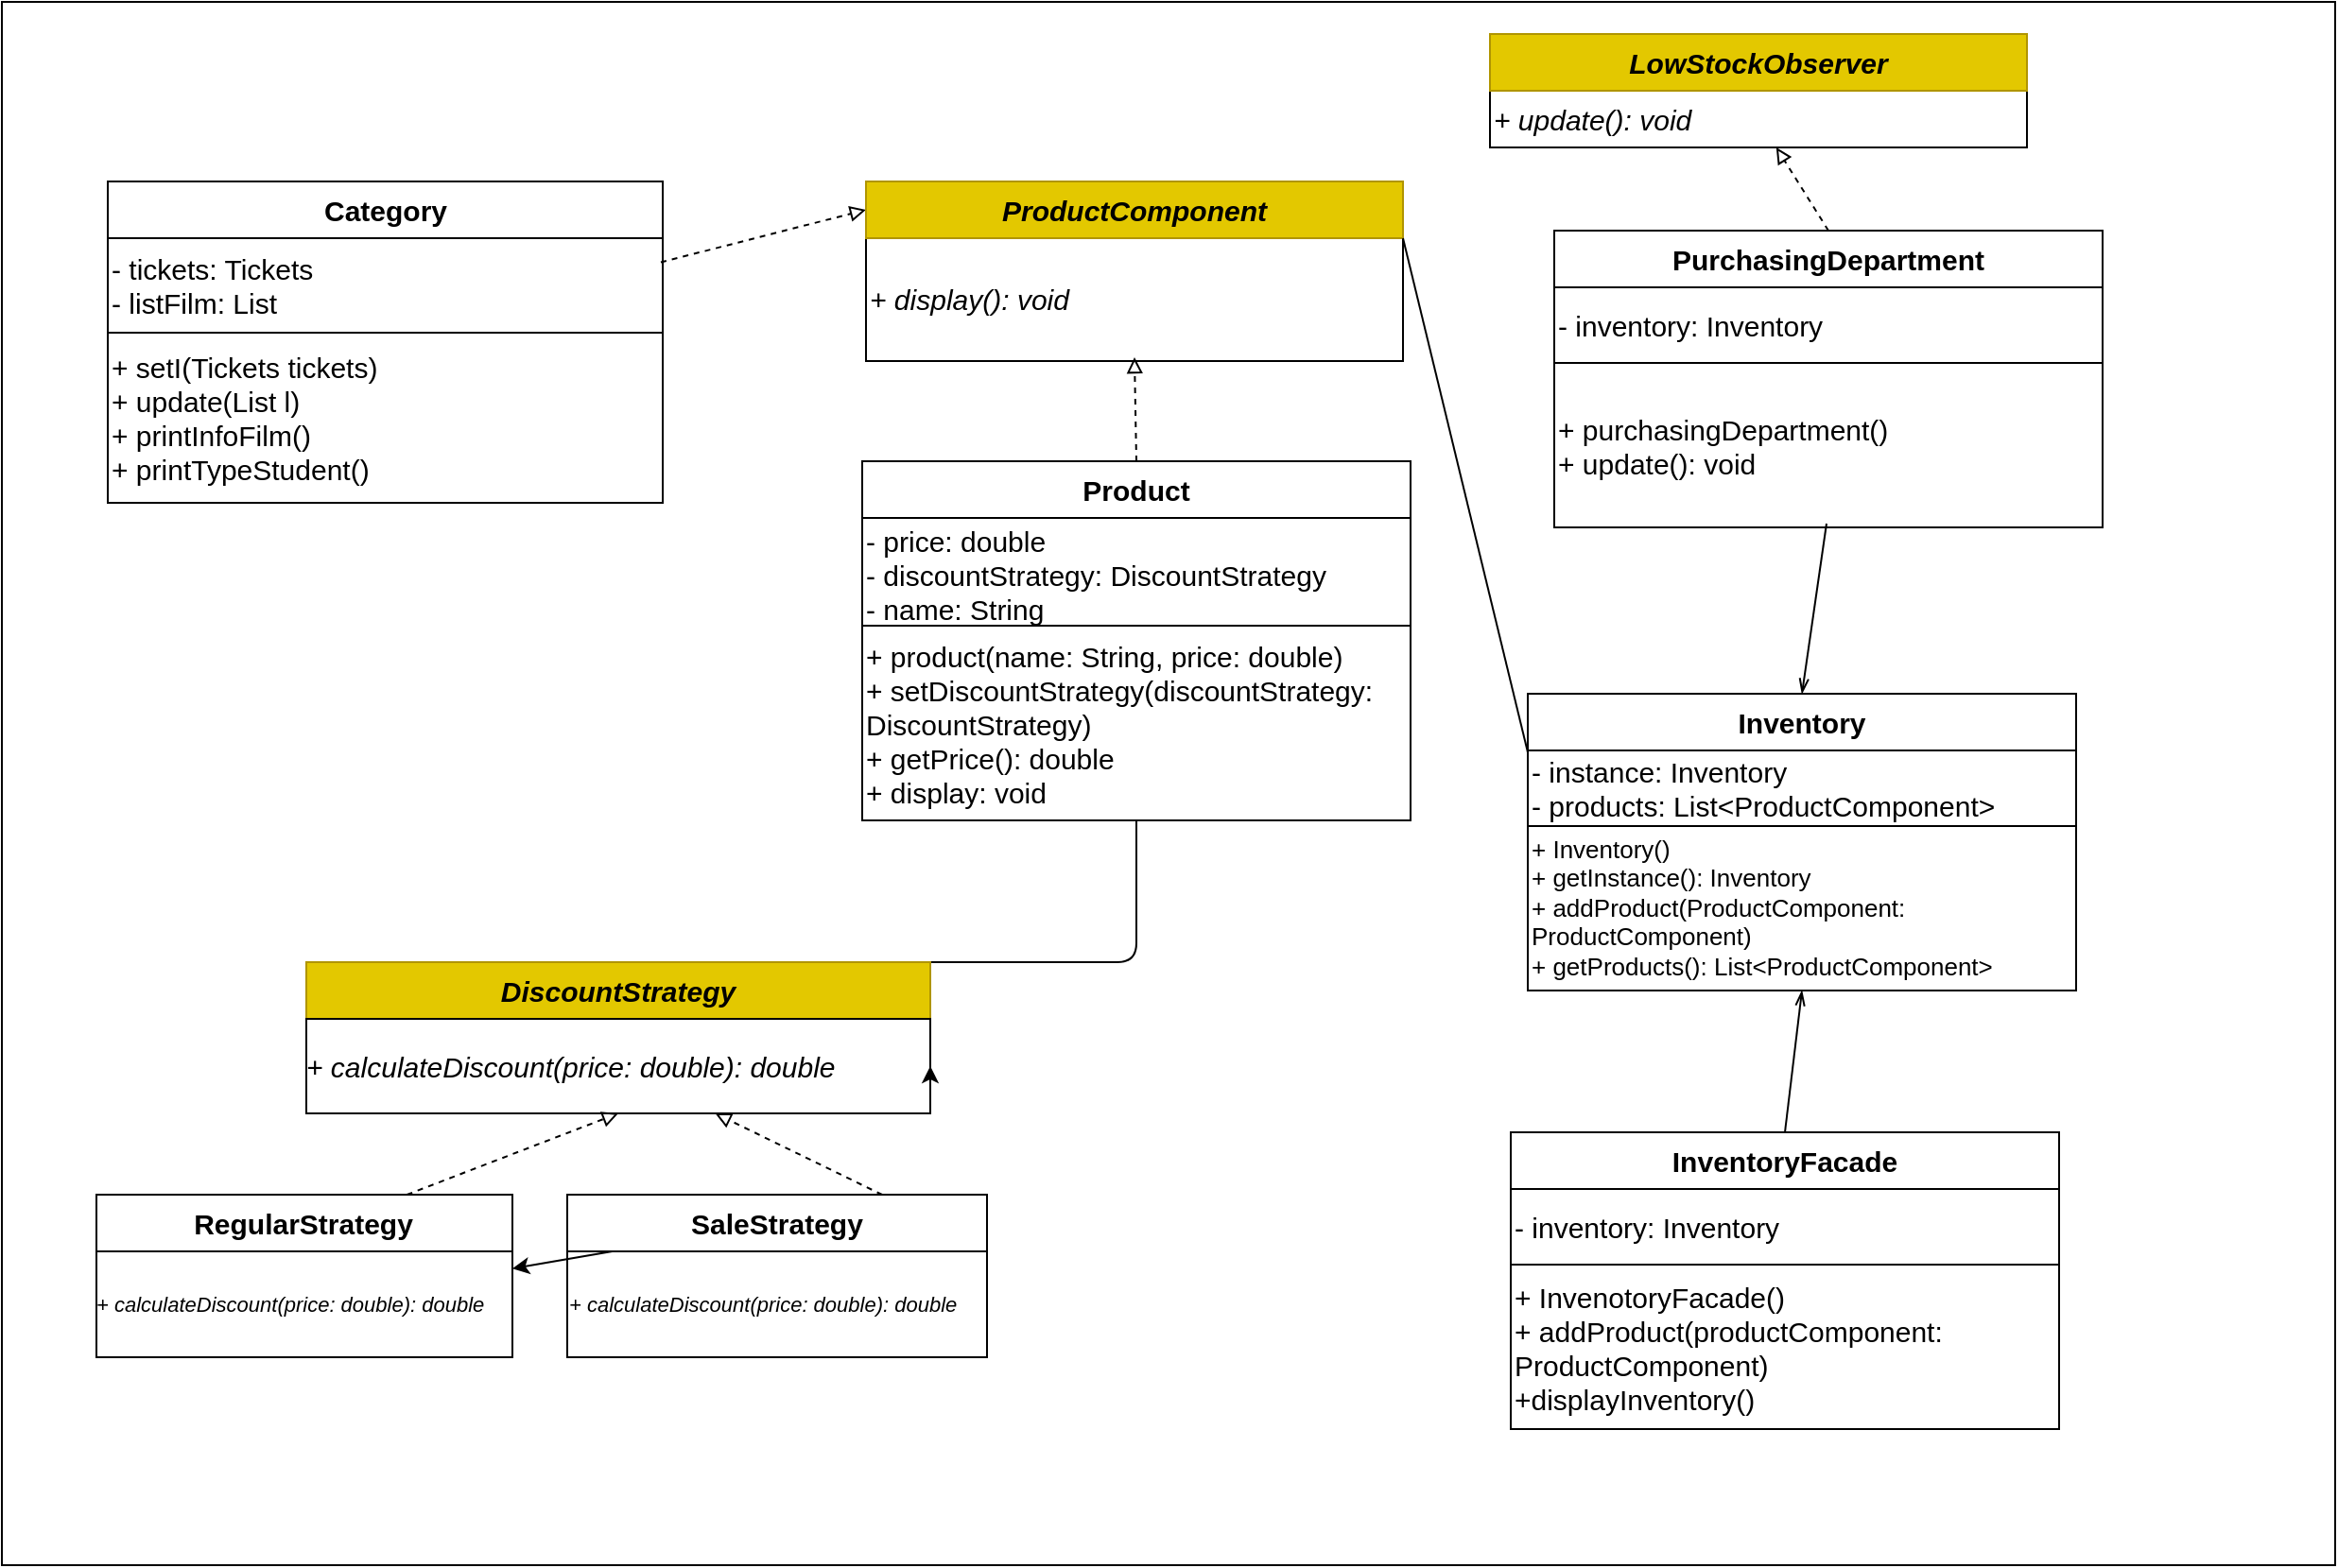 <mxfile>
    <diagram id="Vc9yZKPAwbdCRDTP20tC" name="Page-1">
        <mxGraphModel dx="1673" dy="282" grid="0" gridSize="10" guides="1" tooltips="1" connect="1" arrows="1" fold="1" page="1" pageScale="1" pageWidth="1100" pageHeight="850" background="#ffffff" math="0" shadow="0">
            <root>
                <mxCell id="0"/>
                <mxCell id="1" parent="0"/>
                <mxCell id="94" value="" style="rounded=0;whiteSpace=wrap;html=1;fillColor=none;strokeColor=#000000;" parent="1" vertex="1">
                    <mxGeometry x="120" y="514" width="330" height="30" as="geometry"/>
                </mxCell>
                <mxCell id="182" style="edgeStyle=none;html=1;exitX=1;exitY=0;exitDx=0;exitDy=0;entryX=0.5;entryY=1;entryDx=0;entryDy=0;strokeColor=#000000;startArrow=none;startFill=0;endArrow=none;endFill=0;" parent="1" source="95" target="164" edge="1">
                    <mxGeometry relative="1" as="geometry">
                        <Array as="points">
                            <mxPoint x="559" y="514"/>
                        </Array>
                    </mxGeometry>
                </mxCell>
                <mxCell id="95" value="DiscountStrategy" style="text;html=1;strokeColor=#B09500;fillColor=#e3c800;align=center;verticalAlign=middle;whiteSpace=wrap;rounded=0;fontColor=#000000;fontStyle=3;fontSize=15;" parent="1" vertex="1">
                    <mxGeometry x="120" y="514" width="330" height="30" as="geometry"/>
                </mxCell>
                <mxCell id="96" value="" style="rounded=0;whiteSpace=wrap;html=1;fillColor=none;strokeColor=#000000;" parent="1" vertex="1">
                    <mxGeometry x="120" y="544" width="330" height="50" as="geometry"/>
                </mxCell>
                <mxCell id="97" value="&lt;pre&gt;&lt;font face=&quot;Helvetica&quot;&gt;+ calculateDiscount(price: double): double&lt;/font&gt;&lt;br&gt;&lt;/pre&gt;" style="text;html=1;strokeColor=none;fillColor=none;align=left;verticalAlign=middle;whiteSpace=wrap;rounded=0;fontColor=#000000;fontStyle=2;fontSize=15;spacing=0;" parent="1" vertex="1">
                    <mxGeometry x="120" y="544" width="330" height="50" as="geometry"/>
                </mxCell>
                <mxCell id="98" value="" style="rounded=0;whiteSpace=wrap;html=1;fillColor=none;strokeColor=#000000;" parent="1" vertex="1">
                    <mxGeometry x="9" y="637" width="220" height="30" as="geometry"/>
                </mxCell>
                <mxCell id="111" style="edgeStyle=none;html=1;exitX=0.75;exitY=0;exitDx=0;exitDy=0;entryX=0.5;entryY=1;entryDx=0;entryDy=0;dashed=1;strokeColor=#000000;fontFamily=Helvetica;fontSize=14;fontColor=#000000;endArrow=block;endFill=0;" parent="1" source="100" target="97" edge="1">
                    <mxGeometry relative="1" as="geometry"/>
                </mxCell>
                <mxCell id="191" value="" style="edgeStyle=none;html=1;" parent="1" source="100" target="102" edge="1">
                    <mxGeometry relative="1" as="geometry"/>
                </mxCell>
                <mxCell id="100" value="RegularStrategy" style="text;html=1;strokeColor=none;fillColor=none;align=center;verticalAlign=middle;whiteSpace=wrap;rounded=0;fontColor=#000000;fontStyle=1;fontSize=15;" parent="1" vertex="1">
                    <mxGeometry x="9" y="637" width="219" height="30" as="geometry"/>
                </mxCell>
                <mxCell id="102" value="" style="rounded=0;whiteSpace=wrap;html=1;fillColor=none;strokeColor=#000000;" parent="1" vertex="1">
                    <mxGeometry x="9" y="667" width="220" height="56" as="geometry"/>
                </mxCell>
                <mxCell id="104" value="" style="rounded=0;whiteSpace=wrap;html=1;fillColor=none;strokeColor=#000000;" parent="1" vertex="1">
                    <mxGeometry x="258" y="637" width="222" height="30" as="geometry"/>
                </mxCell>
                <mxCell id="110" style="edgeStyle=none;html=1;exitX=0.75;exitY=0;exitDx=0;exitDy=0;fontFamily=Helvetica;fontSize=14;fontColor=#000000;dashed=1;strokeColor=#000000;endArrow=block;endFill=0;" parent="1" source="106" target="97" edge="1">
                    <mxGeometry relative="1" as="geometry"/>
                </mxCell>
                <mxCell id="194" value="" style="edgeStyle=none;html=1;fontSize=11;" parent="1" source="106" target="149" edge="1">
                    <mxGeometry relative="1" as="geometry"/>
                </mxCell>
                <mxCell id="106" value="SaleStrategy" style="text;html=1;strokeColor=none;fillColor=none;align=center;verticalAlign=middle;whiteSpace=wrap;rounded=0;fontColor=#000000;fontStyle=1;fontSize=15;" parent="1" vertex="1">
                    <mxGeometry x="258" y="637" width="222" height="30" as="geometry"/>
                </mxCell>
                <mxCell id="108" value="" style="rounded=0;whiteSpace=wrap;html=1;fillColor=none;strokeColor=#000000;" parent="1" vertex="1">
                    <mxGeometry x="258" y="667" width="222" height="56" as="geometry"/>
                </mxCell>
                <mxCell id="149" value="&lt;pre style=&quot;font-size: 11px;&quot;&gt;&lt;pre style=&quot;font-size: 11px; font-style: italic;&quot;&gt;&lt;font face=&quot;Helvetica&quot; style=&quot;font-size: 11px;&quot;&gt;+ calculateDiscount(price: double): double&lt;/font&gt;&lt;/pre&gt;&lt;/pre&gt;" style="text;html=1;strokeColor=none;fillColor=none;align=left;verticalAlign=middle;whiteSpace=wrap;rounded=0;fontColor=#000000;fontStyle=0;fontSize=11;spacing=0;" parent="1" vertex="1">
                    <mxGeometry x="9" y="670" width="220" height="50" as="geometry"/>
                </mxCell>
                <mxCell id="154" value="" style="rounded=0;whiteSpace=wrap;html=1;fillColor=none;strokeColor=#000000;" parent="1" vertex="1">
                    <mxGeometry x="15" y="101" width="293.5" height="30" as="geometry"/>
                </mxCell>
                <mxCell id="156" value="Category" style="text;html=1;strokeColor=none;fillColor=none;align=center;verticalAlign=middle;whiteSpace=wrap;rounded=0;fontColor=#000000;fontStyle=1;fontSize=15;" parent="1" vertex="1">
                    <mxGeometry x="15" y="101" width="293.5" height="30" as="geometry"/>
                </mxCell>
                <mxCell id="157" value="" style="rounded=0;whiteSpace=wrap;html=1;fillColor=none;strokeColor=#000000;" parent="1" vertex="1">
                    <mxGeometry x="15" y="131" width="293.5" height="50" as="geometry"/>
                </mxCell>
                <mxCell id="197" style="edgeStyle=none;html=1;exitX=1;exitY=0.25;exitDx=0;exitDy=0;entryX=0;entryY=0.5;entryDx=0;entryDy=0;fontSize=11;endArrow=block;endFill=0;dashed=1;strokeColor=#000000;" parent="1" source="158" target="168" edge="1">
                    <mxGeometry relative="1" as="geometry"/>
                </mxCell>
                <mxCell id="158" value="- tickets: Tickets&#10;- listFilm: List" style="text;html=1;strokeColor=none;fillColor=none;align=left;verticalAlign=middle;whiteSpace=wrap;rounded=0;fontColor=#000000;fontStyle=0;fontSize=15;" parent="1" vertex="1">
                    <mxGeometry x="15" y="131.5" width="292.5" height="49" as="geometry"/>
                </mxCell>
                <mxCell id="160" value="" style="rounded=0;whiteSpace=wrap;html=1;fillColor=none;strokeColor=#000000;" parent="1" vertex="1">
                    <mxGeometry x="414" y="249" width="290" height="30" as="geometry"/>
                </mxCell>
                <mxCell id="161" value="" style="rounded=0;whiteSpace=wrap;html=1;fillColor=none;strokeColor=#000000;" parent="1" vertex="1">
                    <mxGeometry x="414" y="279" width="290" height="57" as="geometry"/>
                </mxCell>
                <mxCell id="184" style="edgeStyle=none;html=1;exitX=0.5;exitY=0;exitDx=0;exitDy=0;entryX=0.5;entryY=1;entryDx=0;entryDy=0;strokeColor=#000000;startArrow=none;startFill=0;endArrow=block;endFill=0;dashed=1;" parent="1" source="162" target="169" edge="1">
                    <mxGeometry relative="1" as="geometry"/>
                </mxCell>
                <mxCell id="162" value="Product" style="text;html=1;strokeColor=none;fillColor=none;align=center;verticalAlign=middle;whiteSpace=wrap;rounded=0;fontColor=#000000;fontStyle=1;fontSize=15;" parent="1" vertex="1">
                    <mxGeometry x="414" y="249" width="290" height="30" as="geometry"/>
                </mxCell>
                <mxCell id="163" value="- price: double&lt;br&gt;- discountStrategy: DiscountStrategy&lt;br&gt;- name: String" style="text;html=1;strokeColor=none;fillColor=none;align=left;verticalAlign=middle;whiteSpace=wrap;rounded=0;fontColor=#000000;fontStyle=0;fontSize=15;" parent="1" vertex="1">
                    <mxGeometry x="414" y="280" width="288" height="57" as="geometry"/>
                </mxCell>
                <mxCell id="164" value="" style="rounded=0;whiteSpace=wrap;html=1;fillColor=none;strokeColor=#000000;" parent="1" vertex="1">
                    <mxGeometry x="414" y="336" width="290" height="103" as="geometry"/>
                </mxCell>
                <mxCell id="165" value="+ product(name: String, price: double)&lt;br&gt;+ setDiscountStrategy(discountStrategy: DiscountStrategy)&lt;br&gt;+ getPrice(): double&lt;br&gt;+ display: void" style="text;html=1;strokeColor=none;fillColor=none;align=left;verticalAlign=middle;whiteSpace=wrap;rounded=0;fontColor=#000000;fontStyle=0;fontSize=15;" parent="1" vertex="1">
                    <mxGeometry x="414" y="336" width="288" height="103" as="geometry"/>
                </mxCell>
                <mxCell id="166" value="" style="rounded=0;whiteSpace=wrap;html=1;fillColor=none;strokeColor=#000000;" parent="1" vertex="1">
                    <mxGeometry x="416" y="101" width="284" height="30" as="geometry"/>
                </mxCell>
                <mxCell id="167" value="" style="rounded=0;whiteSpace=wrap;html=1;fillColor=none;strokeColor=#000000;" parent="1" vertex="1">
                    <mxGeometry x="416" y="131" width="284" height="65" as="geometry"/>
                </mxCell>
                <mxCell id="168" value="ProductComponent" style="text;html=1;strokeColor=#B09500;fillColor=#e3c800;align=center;verticalAlign=middle;whiteSpace=wrap;rounded=0;fontStyle=3;fontSize=15;fontColor=#000000;" parent="1" vertex="1">
                    <mxGeometry x="416" y="101" width="284" height="30" as="geometry"/>
                </mxCell>
                <mxCell id="169" value="+ display(): void" style="text;html=1;strokeColor=none;fillColor=none;align=left;verticalAlign=middle;whiteSpace=wrap;rounded=0;fontColor=#000000;fontStyle=2;fontSize=15;" parent="1" vertex="1">
                    <mxGeometry x="416" y="131" width="284" height="63" as="geometry"/>
                </mxCell>
                <mxCell id="170" value="" style="rounded=0;whiteSpace=wrap;html=1;fillColor=none;strokeColor=#000000;" parent="1" vertex="1">
                    <mxGeometry x="757" y="604" width="290" height="30" as="geometry"/>
                </mxCell>
                <mxCell id="171" value="" style="rounded=0;whiteSpace=wrap;html=1;fillColor=none;strokeColor=#000000;" parent="1" vertex="1">
                    <mxGeometry x="757" y="634" width="290" height="40" as="geometry"/>
                </mxCell>
                <mxCell id="200" style="edgeStyle=none;html=1;exitX=0.5;exitY=0;exitDx=0;exitDy=0;entryX=0.5;entryY=1;entryDx=0;entryDy=0;strokeColor=#000000;fontSize=11;endArrow=openThin;endFill=0;" parent="1" source="172" target="180" edge="1">
                    <mxGeometry relative="1" as="geometry"/>
                </mxCell>
                <mxCell id="172" value="InventoryFacade" style="text;html=1;strokeColor=none;fillColor=none;align=center;verticalAlign=middle;whiteSpace=wrap;rounded=0;fontColor=#000000;fontStyle=1;fontSize=15;" parent="1" vertex="1">
                    <mxGeometry x="757" y="604" width="290" height="30" as="geometry"/>
                </mxCell>
                <mxCell id="173" value="- inventory: Inventory&lt;br&gt;" style="text;html=1;strokeColor=none;fillColor=none;align=left;verticalAlign=middle;whiteSpace=wrap;rounded=0;fontColor=#000000;fontStyle=0;fontSize=15;" parent="1" vertex="1">
                    <mxGeometry x="757" y="633" width="292" height="41" as="geometry"/>
                </mxCell>
                <mxCell id="174" value="" style="rounded=0;whiteSpace=wrap;html=1;fillColor=none;strokeColor=#000000;" parent="1" vertex="1">
                    <mxGeometry x="757" y="674" width="290" height="87" as="geometry"/>
                </mxCell>
                <mxCell id="175" value="+ InvenotoryFacade()&lt;br&gt;+ addProduct(productComponent: ProductComponent)&lt;br&gt;+displayInventory()" style="text;html=1;strokeColor=none;fillColor=none;align=left;verticalAlign=middle;whiteSpace=wrap;rounded=0;fontColor=#000000;fontStyle=0;fontSize=15;" parent="1" vertex="1">
                    <mxGeometry x="757" y="677" width="288" height="82" as="geometry"/>
                </mxCell>
                <mxCell id="176" value="" style="rounded=0;whiteSpace=wrap;html=1;fillColor=none;strokeColor=#000000;" parent="1" vertex="1">
                    <mxGeometry x="766" y="372" width="290" height="30" as="geometry"/>
                </mxCell>
                <mxCell id="177" value="" style="rounded=0;whiteSpace=wrap;html=1;fillColor=none;strokeColor=#000000;" parent="1" vertex="1">
                    <mxGeometry x="766" y="402" width="290" height="40" as="geometry"/>
                </mxCell>
                <mxCell id="178" value="Inventory" style="text;html=1;strokeColor=none;fillColor=none;align=center;verticalAlign=middle;whiteSpace=wrap;rounded=0;fontColor=#000000;fontStyle=1;fontSize=15;" parent="1" vertex="1">
                    <mxGeometry x="766" y="372" width="290" height="30" as="geometry"/>
                </mxCell>
                <mxCell id="198" style="edgeStyle=none;html=1;exitX=0;exitY=0;exitDx=0;exitDy=0;entryX=1;entryY=0;entryDx=0;entryDy=0;strokeColor=#000000;fontSize=11;endArrow=none;endFill=0;" parent="1" source="179" target="169" edge="1">
                    <mxGeometry relative="1" as="geometry"/>
                </mxCell>
                <mxCell id="179" value="- instance: Inventory&lt;br&gt;- products: List&amp;lt;ProductComponent&amp;gt;" style="text;html=1;strokeColor=none;fillColor=none;align=left;verticalAlign=middle;whiteSpace=wrap;rounded=0;fontColor=#000000;fontStyle=0;fontSize=15;" parent="1" vertex="1">
                    <mxGeometry x="766" y="403" width="289" height="38" as="geometry"/>
                </mxCell>
                <mxCell id="180" value="" style="rounded=0;whiteSpace=wrap;html=1;fillColor=none;strokeColor=#000000;" parent="1" vertex="1">
                    <mxGeometry x="766" y="442" width="290" height="87" as="geometry"/>
                </mxCell>
                <mxCell id="181" value="+ Inventory()&lt;br style=&quot;font-size: 13px;&quot;&gt;+ getInstance(): Inventory&lt;br style=&quot;font-size: 13px;&quot;&gt;+ addProduct(ProductComponent: ProductComponent)&lt;br style=&quot;font-size: 13px;&quot;&gt;+ getProducts(): List&amp;lt;ProductComponent&amp;gt;" style="text;html=1;strokeColor=none;fillColor=none;align=left;verticalAlign=middle;whiteSpace=wrap;rounded=0;fontColor=#000000;fontStyle=0;fontSize=13;" parent="1" vertex="1">
                    <mxGeometry x="766" y="443" width="288" height="83" as="geometry"/>
                </mxCell>
                <mxCell id="186" value="" style="rounded=0;whiteSpace=wrap;html=1;fillColor=none;strokeColor=#000000;" parent="1" vertex="1">
                    <mxGeometry x="15" y="181" width="293.5" height="90" as="geometry"/>
                </mxCell>
                <mxCell id="187" value="&lt;pre&gt;&lt;font face=&quot;Helvetica&quot;&gt;+ setI(Tickets tickets)&lt;br&gt;+ update(List l)&lt;br&gt;+ printInfoFilm()&lt;br&gt;+ printTypeStudent()&lt;/font&gt;&lt;br&gt;&lt;/pre&gt;" style="text;html=1;strokeColor=none;fillColor=none;align=left;verticalAlign=middle;whiteSpace=wrap;rounded=0;fontColor=#000000;fontStyle=0;fontSize=15;" parent="1" vertex="1">
                    <mxGeometry x="15" y="180.5" width="292.5" height="90.5" as="geometry"/>
                </mxCell>
                <mxCell id="193" style="edgeStyle=none;html=1;exitX=1;exitY=0.75;exitDx=0;exitDy=0;entryX=1;entryY=0.5;entryDx=0;entryDy=0;fontSize=11;" parent="1" source="97" target="97" edge="1">
                    <mxGeometry relative="1" as="geometry"/>
                </mxCell>
                <mxCell id="196" value="&lt;pre style=&quot;font-size: 11px;&quot;&gt;&lt;pre style=&quot;font-size: 11px; font-style: italic;&quot;&gt;&lt;font face=&quot;Helvetica&quot; style=&quot;font-size: 11px;&quot;&gt;+ calculateDiscount(price: double): double&lt;/font&gt;&lt;/pre&gt;&lt;/pre&gt;" style="text;html=1;strokeColor=none;fillColor=none;align=left;verticalAlign=middle;whiteSpace=wrap;rounded=0;fontColor=#000000;fontStyle=0;fontSize=11;spacing=0;" parent="1" vertex="1">
                    <mxGeometry x="259" y="670" width="220" height="50" as="geometry"/>
                </mxCell>
                <mxCell id="201" value="" style="rounded=0;whiteSpace=wrap;html=1;fillColor=none;strokeColor=#000000;" parent="1" vertex="1">
                    <mxGeometry x="746" y="23" width="284" height="30" as="geometry"/>
                </mxCell>
                <mxCell id="202" value="" style="rounded=0;whiteSpace=wrap;html=1;fillColor=none;strokeColor=#000000;" parent="1" vertex="1">
                    <mxGeometry x="746" y="53" width="284" height="30" as="geometry"/>
                </mxCell>
                <mxCell id="203" value="LowStockObserver" style="text;html=1;strokeColor=#B09500;fillColor=#e3c800;align=center;verticalAlign=middle;whiteSpace=wrap;rounded=0;fontStyle=3;fontSize=15;fontColor=#000000;" parent="1" vertex="1">
                    <mxGeometry x="746" y="23" width="284" height="30" as="geometry"/>
                </mxCell>
                <mxCell id="204" value="&lt;pre style=&quot;&quot;&gt;&lt;font face=&quot;Helvetica&quot;&gt;+ update(): void&lt;/font&gt;&lt;/pre&gt;" style="text;html=1;strokeColor=none;fillColor=none;align=left;verticalAlign=middle;whiteSpace=wrap;rounded=0;fontColor=#000000;fontStyle=2;fontSize=15;" parent="1" vertex="1">
                    <mxGeometry x="746" y="53" width="284" height="30" as="geometry"/>
                </mxCell>
                <mxCell id="205" value="" style="rounded=0;whiteSpace=wrap;html=1;fillColor=none;strokeColor=#000000;" parent="1" vertex="1">
                    <mxGeometry x="780" y="127" width="290" height="30" as="geometry"/>
                </mxCell>
                <mxCell id="206" value="" style="rounded=0;whiteSpace=wrap;html=1;fillColor=none;strokeColor=#000000;" parent="1" vertex="1">
                    <mxGeometry x="780" y="157" width="290" height="40" as="geometry"/>
                </mxCell>
                <mxCell id="212" style="edgeStyle=none;html=1;exitX=0.5;exitY=0;exitDx=0;exitDy=0;strokeColor=#000000;fontSize=11;endArrow=block;endFill=0;dashed=1;" parent="1" source="207" target="204" edge="1">
                    <mxGeometry relative="1" as="geometry"/>
                </mxCell>
                <mxCell id="207" value="PurchasingDepartment" style="text;html=1;strokeColor=none;fillColor=none;align=center;verticalAlign=middle;whiteSpace=wrap;rounded=0;fontColor=#000000;fontStyle=1;fontSize=15;" parent="1" vertex="1">
                    <mxGeometry x="780" y="127" width="290" height="30" as="geometry"/>
                </mxCell>
                <mxCell id="208" value="- inventory: Inventory" style="text;html=1;strokeColor=none;fillColor=none;align=left;verticalAlign=middle;whiteSpace=wrap;rounded=0;fontColor=#000000;fontStyle=0;fontSize=15;" parent="1" vertex="1">
                    <mxGeometry x="780" y="156" width="292" height="41" as="geometry"/>
                </mxCell>
                <mxCell id="209" value="" style="rounded=0;whiteSpace=wrap;html=1;fillColor=none;strokeColor=#000000;" parent="1" vertex="1">
                    <mxGeometry x="780" y="197" width="290" height="87" as="geometry"/>
                </mxCell>
                <mxCell id="211" style="edgeStyle=none;html=1;exitX=0.5;exitY=1;exitDx=0;exitDy=0;entryX=0.5;entryY=0;entryDx=0;entryDy=0;strokeColor=#000000;fontSize=11;endArrow=openThin;endFill=0;" parent="1" source="210" target="178" edge="1">
                    <mxGeometry relative="1" as="geometry"/>
                </mxCell>
                <mxCell id="210" value="+ purchasingDepartment()&lt;br&gt;+ update(): void" style="text;html=1;strokeColor=none;fillColor=none;align=left;verticalAlign=middle;whiteSpace=wrap;rounded=0;fontColor=#000000;fontStyle=0;fontSize=15;" parent="1" vertex="1">
                    <mxGeometry x="780" y="200" width="288" height="82" as="geometry"/>
                </mxCell>
                <mxCell id="213" value="" style="rounded=0;whiteSpace=wrap;html=1;fontSize=13;fillColor=none;" parent="1" vertex="1">
                    <mxGeometry x="-41" y="6" width="1234" height="827" as="geometry"/>
                </mxCell>
            </root>
        </mxGraphModel>
    </diagram>
</mxfile>